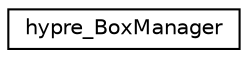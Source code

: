 digraph "Graphical Class Hierarchy"
{
 // LATEX_PDF_SIZE
  edge [fontname="Helvetica",fontsize="10",labelfontname="Helvetica",labelfontsize="10"];
  node [fontname="Helvetica",fontsize="10",shape=record];
  rankdir="LR";
  Node0 [label="hypre_BoxManager",height=0.2,width=0.4,color="black", fillcolor="white", style="filled",URL="$structhypre___box_manager.html",tooltip=" "];
}
